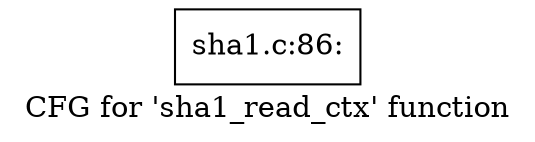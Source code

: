 digraph "CFG for 'sha1_read_ctx' function" {
	label="CFG for 'sha1_read_ctx' function";

	Node0xce75290 [shape=record,label="{sha1.c:86:}"];
}
